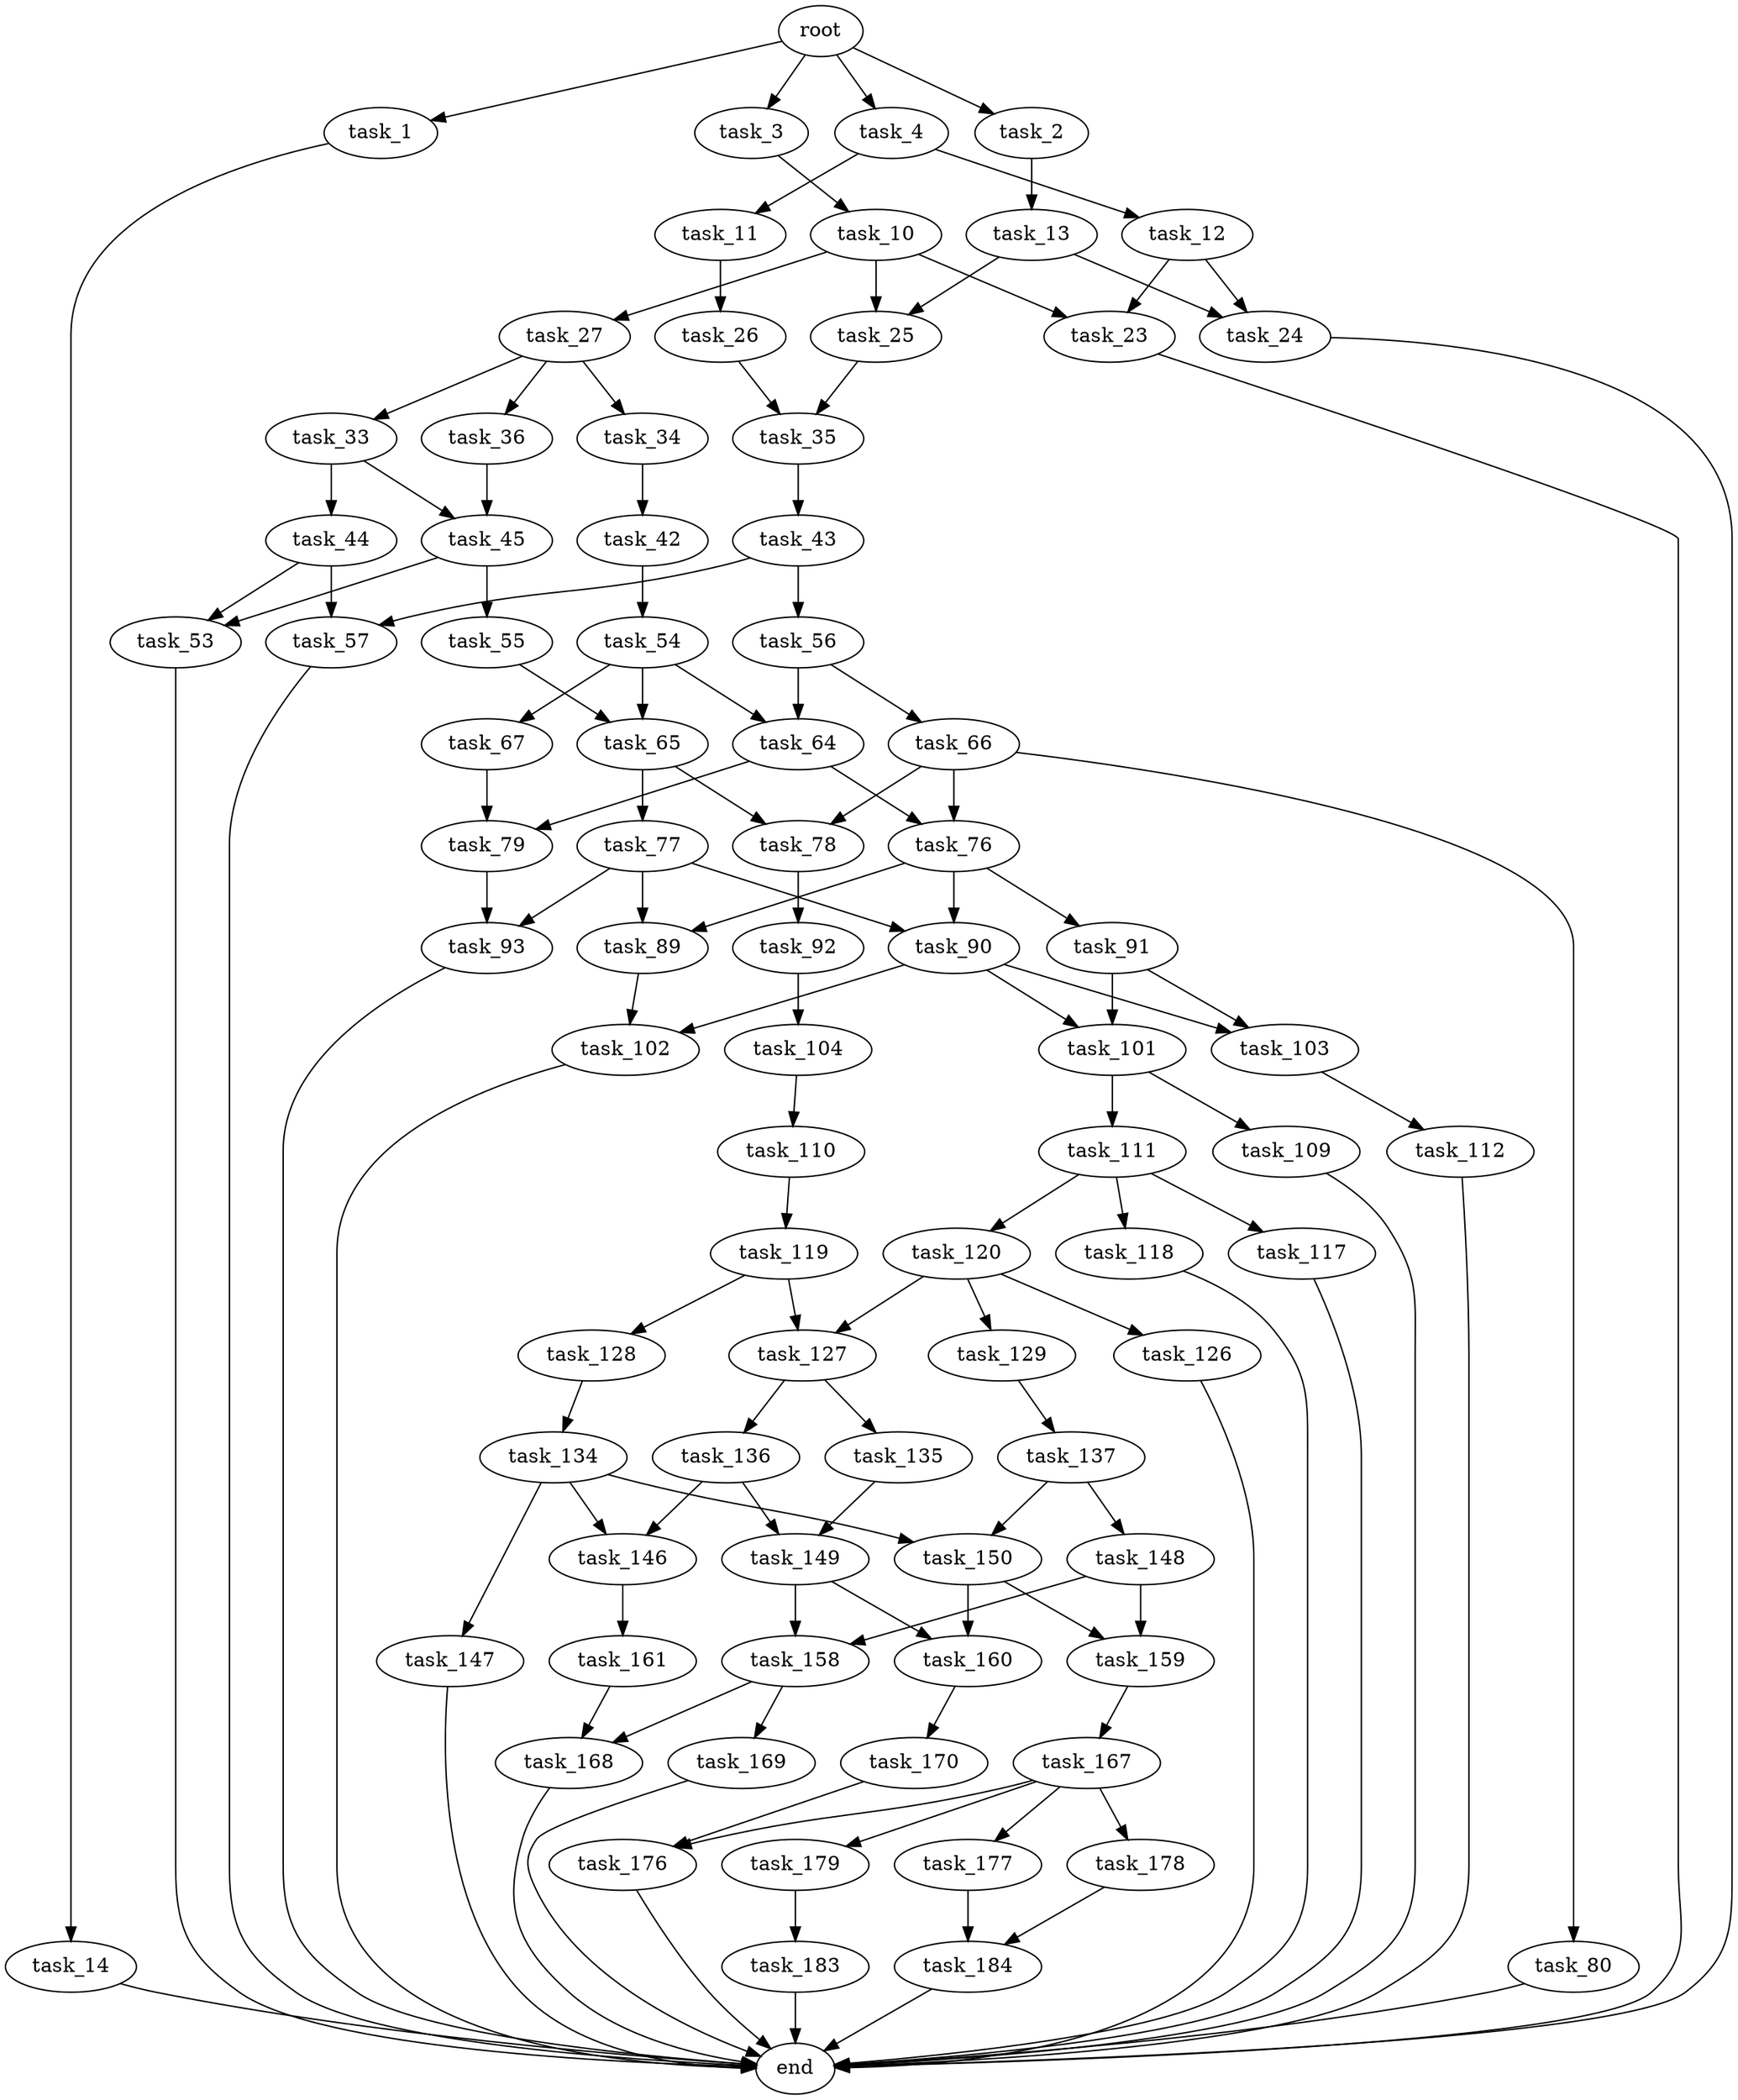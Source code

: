 digraph G {
  root [size="0.000000"];
  task_1 [size="5415398280.000000"];
  task_2 [size="44259915337.000000"];
  task_3 [size="752970429.000000"];
  task_4 [size="45417981360.000000"];
  task_14 [size="45707515012.000000"];
  task_13 [size="8589934592.000000"];
  task_10 [size="7963160041.000000"];
  task_11 [size="28618782341.000000"];
  task_12 [size="1078948681886.000000"];
  task_23 [size="554840402172.000000"];
  task_25 [size="368293445632.000000"];
  task_27 [size="11197606903.000000"];
  task_26 [size="23696236262.000000"];
  task_24 [size="5797570378.000000"];
  end [size="0.000000"];
  task_35 [size="40449719588.000000"];
  task_33 [size="549755813888.000000"];
  task_34 [size="596315113680.000000"];
  task_36 [size="1073741824000.000000"];
  task_44 [size="68719476736.000000"];
  task_45 [size="134217728000.000000"];
  task_42 [size="549755813888.000000"];
  task_43 [size="5646044937.000000"];
  task_54 [size="8589934592.000000"];
  task_56 [size="50178315098.000000"];
  task_57 [size="300245994101.000000"];
  task_53 [size="1412362968545.000000"];
  task_55 [size="134217728000.000000"];
  task_64 [size="17280411382.000000"];
  task_65 [size="782757789696.000000"];
  task_67 [size="21674720522.000000"];
  task_66 [size="6300862133.000000"];
  task_76 [size="452042750475.000000"];
  task_79 [size="68719476736.000000"];
  task_77 [size="292548343828.000000"];
  task_78 [size="782757789696.000000"];
  task_80 [size="7570265907.000000"];
  task_89 [size="13174415956.000000"];
  task_90 [size="930939748.000000"];
  task_91 [size="630704693878.000000"];
  task_93 [size="24059881822.000000"];
  task_92 [size="782757789696.000000"];
  task_102 [size="688654452715.000000"];
  task_101 [size="68719476736.000000"];
  task_103 [size="33449606369.000000"];
  task_104 [size="95686251154.000000"];
  task_109 [size="18458772076.000000"];
  task_111 [size="448994162846.000000"];
  task_112 [size="28991029248.000000"];
  task_110 [size="20003688198.000000"];
  task_119 [size="553051030.000000"];
  task_117 [size="2406362739.000000"];
  task_118 [size="19622249378.000000"];
  task_120 [size="134217728000.000000"];
  task_127 [size="18235134192.000000"];
  task_128 [size="145635121908.000000"];
  task_126 [size="20853548544.000000"];
  task_129 [size="633744612886.000000"];
  task_135 [size="11454406506.000000"];
  task_136 [size="3453473457.000000"];
  task_134 [size="134217728000.000000"];
  task_137 [size="68719476736.000000"];
  task_146 [size="2017143802.000000"];
  task_147 [size="841861366014.000000"];
  task_150 [size="198533115084.000000"];
  task_149 [size="85758377373.000000"];
  task_148 [size="194315933892.000000"];
  task_161 [size="28991029248.000000"];
  task_158 [size="4619667766.000000"];
  task_159 [size="244950157238.000000"];
  task_160 [size="1109711679.000000"];
  task_168 [size="231928233984.000000"];
  task_169 [size="181384162675.000000"];
  task_167 [size="27538780224.000000"];
  task_170 [size="28991029248.000000"];
  task_176 [size="581519994750.000000"];
  task_177 [size="7822412697.000000"];
  task_178 [size="26095455026.000000"];
  task_179 [size="296333926583.000000"];
  task_184 [size="768434077275.000000"];
  task_183 [size="1362225642.000000"];

  root -> task_1 [size="1.000000"];
  root -> task_2 [size="1.000000"];
  root -> task_3 [size="1.000000"];
  root -> task_4 [size="1.000000"];
  task_1 -> task_14 [size="134217728.000000"];
  task_2 -> task_13 [size="75497472.000000"];
  task_3 -> task_10 [size="33554432.000000"];
  task_4 -> task_11 [size="134217728.000000"];
  task_4 -> task_12 [size="134217728.000000"];
  task_14 -> end [size="1.000000"];
  task_13 -> task_24 [size="33554432.000000"];
  task_13 -> task_25 [size="33554432.000000"];
  task_10 -> task_23 [size="209715200.000000"];
  task_10 -> task_25 [size="209715200.000000"];
  task_10 -> task_27 [size="209715200.000000"];
  task_11 -> task_26 [size="75497472.000000"];
  task_12 -> task_23 [size="679477248.000000"];
  task_12 -> task_24 [size="679477248.000000"];
  task_23 -> end [size="1.000000"];
  task_25 -> task_35 [size="411041792.000000"];
  task_27 -> task_33 [size="679477248.000000"];
  task_27 -> task_34 [size="679477248.000000"];
  task_27 -> task_36 [size="679477248.000000"];
  task_26 -> task_35 [size="33554432.000000"];
  task_24 -> end [size="1.000000"];
  task_35 -> task_43 [size="838860800.000000"];
  task_33 -> task_44 [size="536870912.000000"];
  task_33 -> task_45 [size="536870912.000000"];
  task_34 -> task_42 [size="536870912.000000"];
  task_36 -> task_45 [size="838860800.000000"];
  task_44 -> task_53 [size="134217728.000000"];
  task_44 -> task_57 [size="134217728.000000"];
  task_45 -> task_53 [size="209715200.000000"];
  task_45 -> task_55 [size="209715200.000000"];
  task_42 -> task_54 [size="536870912.000000"];
  task_43 -> task_56 [size="134217728.000000"];
  task_43 -> task_57 [size="134217728.000000"];
  task_54 -> task_64 [size="33554432.000000"];
  task_54 -> task_65 [size="33554432.000000"];
  task_54 -> task_67 [size="33554432.000000"];
  task_56 -> task_64 [size="75497472.000000"];
  task_56 -> task_66 [size="75497472.000000"];
  task_57 -> end [size="1.000000"];
  task_53 -> end [size="1.000000"];
  task_55 -> task_65 [size="209715200.000000"];
  task_64 -> task_76 [size="301989888.000000"];
  task_64 -> task_79 [size="301989888.000000"];
  task_65 -> task_77 [size="679477248.000000"];
  task_65 -> task_78 [size="679477248.000000"];
  task_67 -> task_79 [size="679477248.000000"];
  task_66 -> task_76 [size="411041792.000000"];
  task_66 -> task_78 [size="411041792.000000"];
  task_66 -> task_80 [size="411041792.000000"];
  task_76 -> task_89 [size="679477248.000000"];
  task_76 -> task_90 [size="679477248.000000"];
  task_76 -> task_91 [size="679477248.000000"];
  task_79 -> task_93 [size="134217728.000000"];
  task_77 -> task_89 [size="536870912.000000"];
  task_77 -> task_90 [size="536870912.000000"];
  task_77 -> task_93 [size="536870912.000000"];
  task_78 -> task_92 [size="679477248.000000"];
  task_80 -> end [size="1.000000"];
  task_89 -> task_102 [size="679477248.000000"];
  task_90 -> task_101 [size="33554432.000000"];
  task_90 -> task_102 [size="33554432.000000"];
  task_90 -> task_103 [size="33554432.000000"];
  task_91 -> task_101 [size="411041792.000000"];
  task_91 -> task_103 [size="411041792.000000"];
  task_93 -> end [size="1.000000"];
  task_92 -> task_104 [size="679477248.000000"];
  task_102 -> end [size="1.000000"];
  task_101 -> task_109 [size="134217728.000000"];
  task_101 -> task_111 [size="134217728.000000"];
  task_103 -> task_112 [size="33554432.000000"];
  task_104 -> task_110 [size="75497472.000000"];
  task_109 -> end [size="1.000000"];
  task_111 -> task_117 [size="301989888.000000"];
  task_111 -> task_118 [size="301989888.000000"];
  task_111 -> task_120 [size="301989888.000000"];
  task_112 -> end [size="1.000000"];
  task_110 -> task_119 [size="411041792.000000"];
  task_119 -> task_127 [size="33554432.000000"];
  task_119 -> task_128 [size="33554432.000000"];
  task_117 -> end [size="1.000000"];
  task_118 -> end [size="1.000000"];
  task_120 -> task_126 [size="209715200.000000"];
  task_120 -> task_127 [size="209715200.000000"];
  task_120 -> task_129 [size="209715200.000000"];
  task_127 -> task_135 [size="33554432.000000"];
  task_127 -> task_136 [size="33554432.000000"];
  task_128 -> task_134 [size="134217728.000000"];
  task_126 -> end [size="1.000000"];
  task_129 -> task_137 [size="411041792.000000"];
  task_135 -> task_149 [size="301989888.000000"];
  task_136 -> task_146 [size="209715200.000000"];
  task_136 -> task_149 [size="209715200.000000"];
  task_134 -> task_146 [size="209715200.000000"];
  task_134 -> task_147 [size="209715200.000000"];
  task_134 -> task_150 [size="209715200.000000"];
  task_137 -> task_148 [size="134217728.000000"];
  task_137 -> task_150 [size="134217728.000000"];
  task_146 -> task_161 [size="33554432.000000"];
  task_147 -> end [size="1.000000"];
  task_150 -> task_159 [size="134217728.000000"];
  task_150 -> task_160 [size="134217728.000000"];
  task_149 -> task_158 [size="209715200.000000"];
  task_149 -> task_160 [size="209715200.000000"];
  task_148 -> task_158 [size="134217728.000000"];
  task_148 -> task_159 [size="134217728.000000"];
  task_161 -> task_168 [size="75497472.000000"];
  task_158 -> task_168 [size="301989888.000000"];
  task_158 -> task_169 [size="301989888.000000"];
  task_159 -> task_167 [size="301989888.000000"];
  task_160 -> task_170 [size="75497472.000000"];
  task_168 -> end [size="1.000000"];
  task_169 -> end [size="1.000000"];
  task_167 -> task_176 [size="536870912.000000"];
  task_167 -> task_177 [size="536870912.000000"];
  task_167 -> task_178 [size="536870912.000000"];
  task_167 -> task_179 [size="536870912.000000"];
  task_170 -> task_176 [size="75497472.000000"];
  task_176 -> end [size="1.000000"];
  task_177 -> task_184 [size="134217728.000000"];
  task_178 -> task_184 [size="33554432.000000"];
  task_179 -> task_183 [size="301989888.000000"];
  task_184 -> end [size="1.000000"];
  task_183 -> end [size="1.000000"];
}
